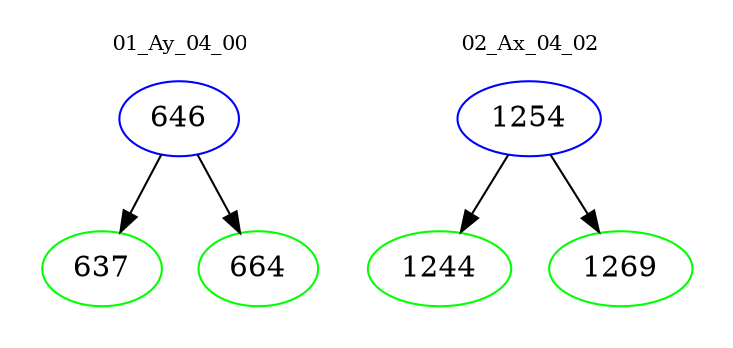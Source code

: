 digraph{
subgraph cluster_0 {
color = white
label = "01_Ay_04_00";
fontsize=10;
T0_646 [label="646", color="blue"]
T0_646 -> T0_637 [color="black"]
T0_637 [label="637", color="green"]
T0_646 -> T0_664 [color="black"]
T0_664 [label="664", color="green"]
}
subgraph cluster_1 {
color = white
label = "02_Ax_04_02";
fontsize=10;
T1_1254 [label="1254", color="blue"]
T1_1254 -> T1_1244 [color="black"]
T1_1244 [label="1244", color="green"]
T1_1254 -> T1_1269 [color="black"]
T1_1269 [label="1269", color="green"]
}
}
